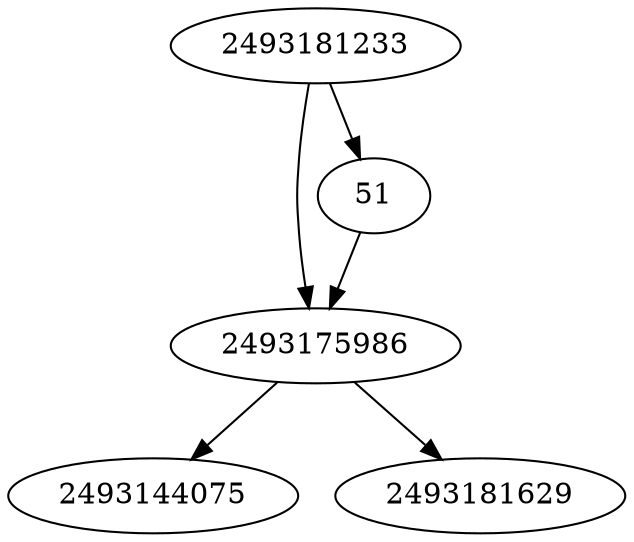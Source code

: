 strict digraph  {
2493144075;
2493181233;
2493175986;
51;
2493181629;
2493181233 -> 2493175986;
2493181233 -> 51;
2493175986 -> 2493181629;
2493175986 -> 2493144075;
51 -> 2493175986;
}
